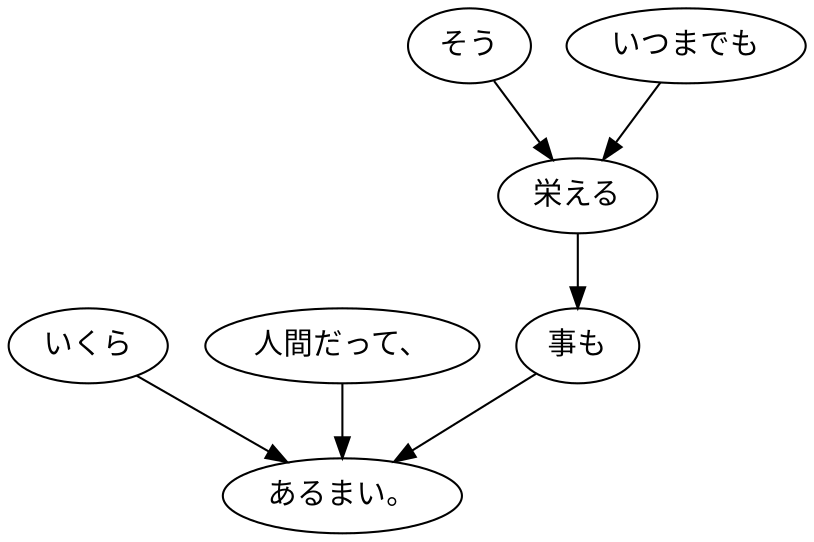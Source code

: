digraph graph118 {
	node0 [label="いくら"];
	node1 [label="人間だって、"];
	node2 [label="そう"];
	node3 [label="いつまでも"];
	node4 [label="栄える"];
	node5 [label="事も"];
	node6 [label="あるまい。"];
	node0 -> node6;
	node1 -> node6;
	node2 -> node4;
	node3 -> node4;
	node4 -> node5;
	node5 -> node6;
}
